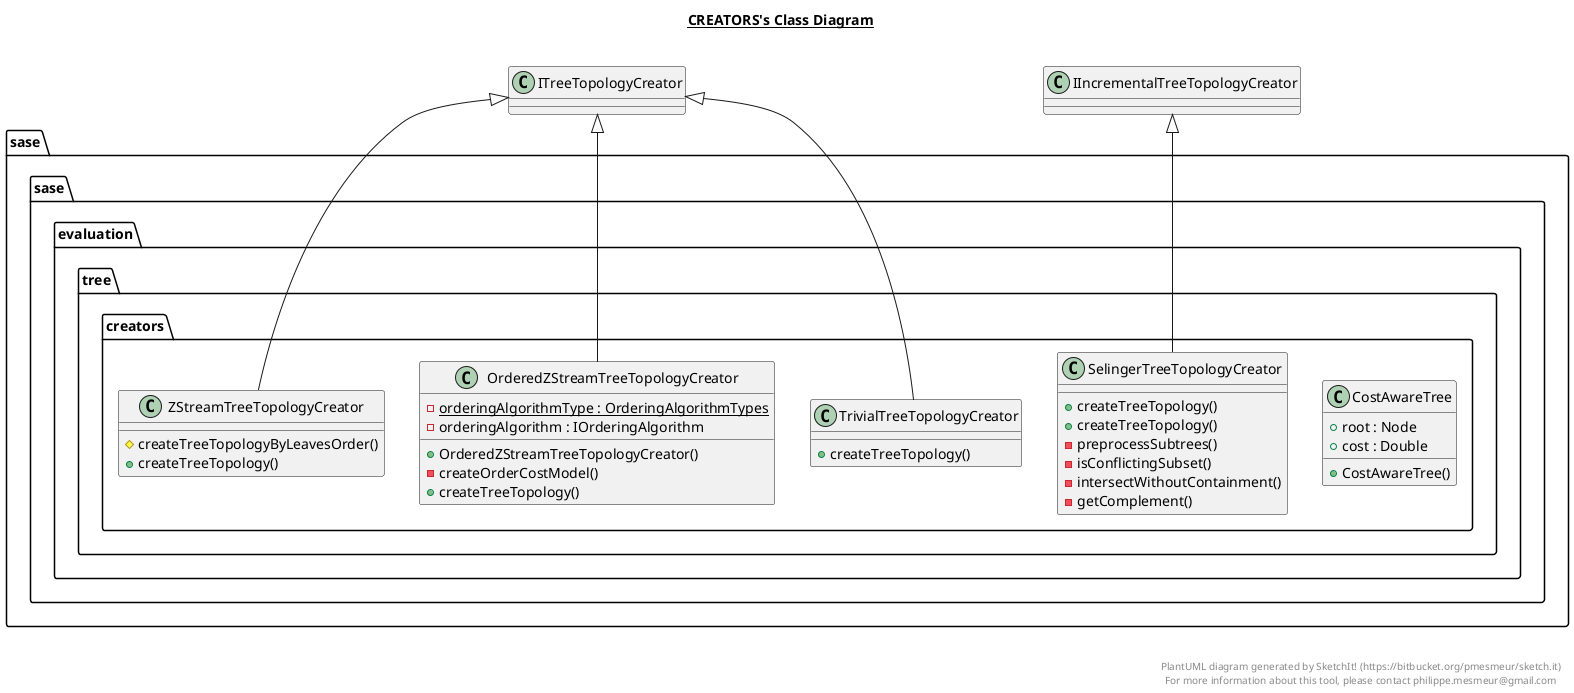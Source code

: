 @startuml

title __CREATORS's Class Diagram__\n

  package sase.sase.evaluation {
    package sase.sase.evaluation.tree {
      package sase.sase.evaluation.tree.creators {
        class CostAwareTree {
            + root : Node
            + cost : Double
            + CostAwareTree()
        }
      }
    }
  }
  

  package sase.sase.evaluation {
    package sase.sase.evaluation.tree {
      package sase.sase.evaluation.tree.creators {
        class OrderedZStreamTreeTopologyCreator {
            {static} - orderingAlgorithmType : OrderingAlgorithmTypes
            - orderingAlgorithm : IOrderingAlgorithm
            + OrderedZStreamTreeTopologyCreator()
            - createOrderCostModel()
            + createTreeTopology()
        }
      }
    }
  }
  

  package sase.sase.evaluation {
    package sase.sase.evaluation.tree {
      package sase.sase.evaluation.tree.creators {
        class SelingerTreeTopologyCreator {
            + createTreeTopology()
            + createTreeTopology()
            - preprocessSubtrees()
            - isConflictingSubset()
            - intersectWithoutContainment()
            - getComplement()
        }
      }
    }
  }
  

  package sase.sase.evaluation {
    package sase.sase.evaluation.tree {
      package sase.sase.evaluation.tree.creators {
        class TrivialTreeTopologyCreator {
            + createTreeTopology()
        }
      }
    }
  }
  

  package sase.sase.evaluation {
    package sase.sase.evaluation.tree {
      package sase.sase.evaluation.tree.creators {
        class ZStreamTreeTopologyCreator {
            # createTreeTopologyByLeavesOrder()
            + createTreeTopology()
        }
      }
    }
  }
  

  OrderedZStreamTreeTopologyCreator -up-|> ITreeTopologyCreator
  SelingerTreeTopologyCreator -up-|> IIncrementalTreeTopologyCreator
  TrivialTreeTopologyCreator -up-|> ITreeTopologyCreator
  ZStreamTreeTopologyCreator -up-|> ITreeTopologyCreator


right footer


PlantUML diagram generated by SketchIt! (https://bitbucket.org/pmesmeur/sketch.it)
For more information about this tool, please contact philippe.mesmeur@gmail.com
endfooter

@enduml
